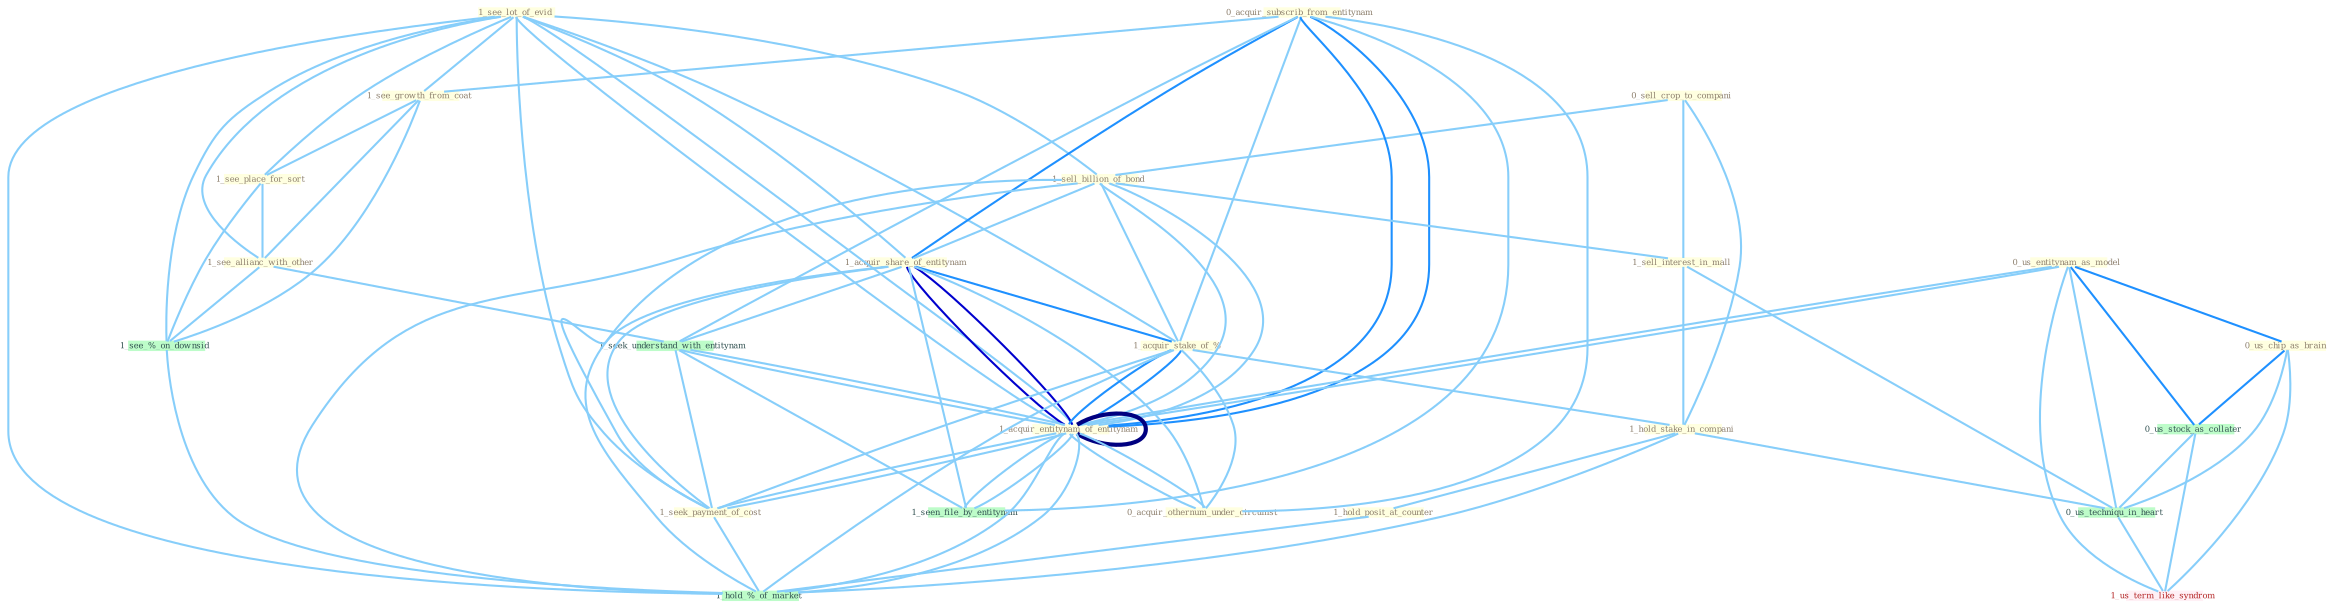 Graph G{ 
    node
    [shape=polygon,style=filled,width=.5,height=.06,color="#BDFCC9",fixedsize=true,fontsize=4,
    fontcolor="#2f4f4f"];
    {node
    [color="#ffffe0", fontcolor="#8b7d6b"] "1_see_lot_of_evid " "0_sell_crop_to_compani " "0_acquir_subscrib_from_entitynam " "0_us_entitynam_as_model " "1_see_growth_from_coat " "1_sell_billion_of_bond " "1_acquir_share_of_entitynam " "1_see_place_for_sort " "1_acquir_stake_of_% " "1_acquir_entitynam_of_entitynam " "1_sell_interest_in_mall " "1_seek_payment_of_cost " "1_hold_stake_in_compani " "0_acquir_othernum_under_circumst " "0_us_chip_as_brain " "1_see_allianc_with_other " "1_hold_posit_at_counter "}
{node [color="#fff0f5", fontcolor="#b22222"] "1_us_term_like_syndrom "}
edge [color="#B0E2FF"];

	"1_see_lot_of_evid " -- "1_see_growth_from_coat " [w="1", color="#87cefa" ];
	"1_see_lot_of_evid " -- "1_sell_billion_of_bond " [w="1", color="#87cefa" ];
	"1_see_lot_of_evid " -- "1_acquir_share_of_entitynam " [w="1", color="#87cefa" ];
	"1_see_lot_of_evid " -- "1_see_place_for_sort " [w="1", color="#87cefa" ];
	"1_see_lot_of_evid " -- "1_acquir_stake_of_% " [w="1", color="#87cefa" ];
	"1_see_lot_of_evid " -- "1_acquir_entitynam_of_entitynam " [w="1", color="#87cefa" ];
	"1_see_lot_of_evid " -- "1_seek_payment_of_cost " [w="1", color="#87cefa" ];
	"1_see_lot_of_evid " -- "1_see_allianc_with_other " [w="1", color="#87cefa" ];
	"1_see_lot_of_evid " -- "1_acquir_entitynam_of_entitynam " [w="1", color="#87cefa" ];
	"1_see_lot_of_evid " -- "1_see_%_on_downsid " [w="1", color="#87cefa" ];
	"1_see_lot_of_evid " -- "1_hold_%_of_market " [w="1", color="#87cefa" ];
	"0_sell_crop_to_compani " -- "1_sell_billion_of_bond " [w="1", color="#87cefa" ];
	"0_sell_crop_to_compani " -- "1_sell_interest_in_mall " [w="1", color="#87cefa" ];
	"0_sell_crop_to_compani " -- "1_hold_stake_in_compani " [w="1", color="#87cefa" ];
	"0_acquir_subscrib_from_entitynam " -- "1_see_growth_from_coat " [w="1", color="#87cefa" ];
	"0_acquir_subscrib_from_entitynam " -- "1_acquir_share_of_entitynam " [w="2", color="#1e90ff" , len=0.8];
	"0_acquir_subscrib_from_entitynam " -- "1_acquir_stake_of_% " [w="1", color="#87cefa" ];
	"0_acquir_subscrib_from_entitynam " -- "1_acquir_entitynam_of_entitynam " [w="2", color="#1e90ff" , len=0.8];
	"0_acquir_subscrib_from_entitynam " -- "0_acquir_othernum_under_circumst " [w="1", color="#87cefa" ];
	"0_acquir_subscrib_from_entitynam " -- "1_seen_file_by_entitynam " [w="1", color="#87cefa" ];
	"0_acquir_subscrib_from_entitynam " -- "1_seek_understand_with_entitynam " [w="1", color="#87cefa" ];
	"0_acquir_subscrib_from_entitynam " -- "1_acquir_entitynam_of_entitynam " [w="2", color="#1e90ff" , len=0.8];
	"0_us_entitynam_as_model " -- "1_acquir_entitynam_of_entitynam " [w="1", color="#87cefa" ];
	"0_us_entitynam_as_model " -- "0_us_chip_as_brain " [w="2", color="#1e90ff" , len=0.8];
	"0_us_entitynam_as_model " -- "0_us_stock_as_collater " [w="2", color="#1e90ff" , len=0.8];
	"0_us_entitynam_as_model " -- "1_acquir_entitynam_of_entitynam " [w="1", color="#87cefa" ];
	"0_us_entitynam_as_model " -- "0_us_techniqu_in_heart " [w="1", color="#87cefa" ];
	"0_us_entitynam_as_model " -- "1_us_term_like_syndrom " [w="1", color="#87cefa" ];
	"1_see_growth_from_coat " -- "1_see_place_for_sort " [w="1", color="#87cefa" ];
	"1_see_growth_from_coat " -- "1_see_allianc_with_other " [w="1", color="#87cefa" ];
	"1_see_growth_from_coat " -- "1_see_%_on_downsid " [w="1", color="#87cefa" ];
	"1_sell_billion_of_bond " -- "1_acquir_share_of_entitynam " [w="1", color="#87cefa" ];
	"1_sell_billion_of_bond " -- "1_acquir_stake_of_% " [w="1", color="#87cefa" ];
	"1_sell_billion_of_bond " -- "1_acquir_entitynam_of_entitynam " [w="1", color="#87cefa" ];
	"1_sell_billion_of_bond " -- "1_sell_interest_in_mall " [w="1", color="#87cefa" ];
	"1_sell_billion_of_bond " -- "1_seek_payment_of_cost " [w="1", color="#87cefa" ];
	"1_sell_billion_of_bond " -- "1_acquir_entitynam_of_entitynam " [w="1", color="#87cefa" ];
	"1_sell_billion_of_bond " -- "1_hold_%_of_market " [w="1", color="#87cefa" ];
	"1_acquir_share_of_entitynam " -- "1_acquir_stake_of_% " [w="2", color="#1e90ff" , len=0.8];
	"1_acquir_share_of_entitynam " -- "1_acquir_entitynam_of_entitynam " [w="3", color="#0000cd" , len=0.6];
	"1_acquir_share_of_entitynam " -- "1_seek_payment_of_cost " [w="1", color="#87cefa" ];
	"1_acquir_share_of_entitynam " -- "0_acquir_othernum_under_circumst " [w="1", color="#87cefa" ];
	"1_acquir_share_of_entitynam " -- "1_seen_file_by_entitynam " [w="1", color="#87cefa" ];
	"1_acquir_share_of_entitynam " -- "1_seek_understand_with_entitynam " [w="1", color="#87cefa" ];
	"1_acquir_share_of_entitynam " -- "1_acquir_entitynam_of_entitynam " [w="3", color="#0000cd" , len=0.6];
	"1_acquir_share_of_entitynam " -- "1_hold_%_of_market " [w="1", color="#87cefa" ];
	"1_see_place_for_sort " -- "1_see_allianc_with_other " [w="1", color="#87cefa" ];
	"1_see_place_for_sort " -- "1_see_%_on_downsid " [w="1", color="#87cefa" ];
	"1_acquir_stake_of_% " -- "1_acquir_entitynam_of_entitynam " [w="2", color="#1e90ff" , len=0.8];
	"1_acquir_stake_of_% " -- "1_seek_payment_of_cost " [w="1", color="#87cefa" ];
	"1_acquir_stake_of_% " -- "1_hold_stake_in_compani " [w="1", color="#87cefa" ];
	"1_acquir_stake_of_% " -- "0_acquir_othernum_under_circumst " [w="1", color="#87cefa" ];
	"1_acquir_stake_of_% " -- "1_acquir_entitynam_of_entitynam " [w="2", color="#1e90ff" , len=0.8];
	"1_acquir_stake_of_% " -- "1_hold_%_of_market " [w="1", color="#87cefa" ];
	"1_acquir_entitynam_of_entitynam " -- "1_seek_payment_of_cost " [w="1", color="#87cefa" ];
	"1_acquir_entitynam_of_entitynam " -- "0_acquir_othernum_under_circumst " [w="1", color="#87cefa" ];
	"1_acquir_entitynam_of_entitynam " -- "1_seen_file_by_entitynam " [w="1", color="#87cefa" ];
	"1_acquir_entitynam_of_entitynam " -- "1_seek_understand_with_entitynam " [w="1", color="#87cefa" ];
	"1_acquir_entitynam_of_entitynam " -- "1_acquir_entitynam_of_entitynam " [w="4", style=bold, color="#000080", len=0.4];
	"1_acquir_entitynam_of_entitynam " -- "1_hold_%_of_market " [w="1", color="#87cefa" ];
	"1_sell_interest_in_mall " -- "1_hold_stake_in_compani " [w="1", color="#87cefa" ];
	"1_sell_interest_in_mall " -- "0_us_techniqu_in_heart " [w="1", color="#87cefa" ];
	"1_seek_payment_of_cost " -- "1_seek_understand_with_entitynam " [w="1", color="#87cefa" ];
	"1_seek_payment_of_cost " -- "1_acquir_entitynam_of_entitynam " [w="1", color="#87cefa" ];
	"1_seek_payment_of_cost " -- "1_hold_%_of_market " [w="1", color="#87cefa" ];
	"1_hold_stake_in_compani " -- "1_hold_posit_at_counter " [w="1", color="#87cefa" ];
	"1_hold_stake_in_compani " -- "0_us_techniqu_in_heart " [w="1", color="#87cefa" ];
	"1_hold_stake_in_compani " -- "1_hold_%_of_market " [w="1", color="#87cefa" ];
	"0_acquir_othernum_under_circumst " -- "1_acquir_entitynam_of_entitynam " [w="1", color="#87cefa" ];
	"0_us_chip_as_brain " -- "0_us_stock_as_collater " [w="2", color="#1e90ff" , len=0.8];
	"0_us_chip_as_brain " -- "0_us_techniqu_in_heart " [w="1", color="#87cefa" ];
	"0_us_chip_as_brain " -- "1_us_term_like_syndrom " [w="1", color="#87cefa" ];
	"1_see_allianc_with_other " -- "1_seek_understand_with_entitynam " [w="1", color="#87cefa" ];
	"1_see_allianc_with_other " -- "1_see_%_on_downsid " [w="1", color="#87cefa" ];
	"1_hold_posit_at_counter " -- "1_hold_%_of_market " [w="1", color="#87cefa" ];
	"1_seen_file_by_entitynam " -- "1_seek_understand_with_entitynam " [w="1", color="#87cefa" ];
	"1_seen_file_by_entitynam " -- "1_acquir_entitynam_of_entitynam " [w="1", color="#87cefa" ];
	"0_us_stock_as_collater " -- "0_us_techniqu_in_heart " [w="1", color="#87cefa" ];
	"0_us_stock_as_collater " -- "1_us_term_like_syndrom " [w="1", color="#87cefa" ];
	"1_seek_understand_with_entitynam " -- "1_acquir_entitynam_of_entitynam " [w="1", color="#87cefa" ];
	"1_acquir_entitynam_of_entitynam " -- "1_hold_%_of_market " [w="1", color="#87cefa" ];
	"0_us_techniqu_in_heart " -- "1_us_term_like_syndrom " [w="1", color="#87cefa" ];
	"1_see_%_on_downsid " -- "1_hold_%_of_market " [w="1", color="#87cefa" ];
}